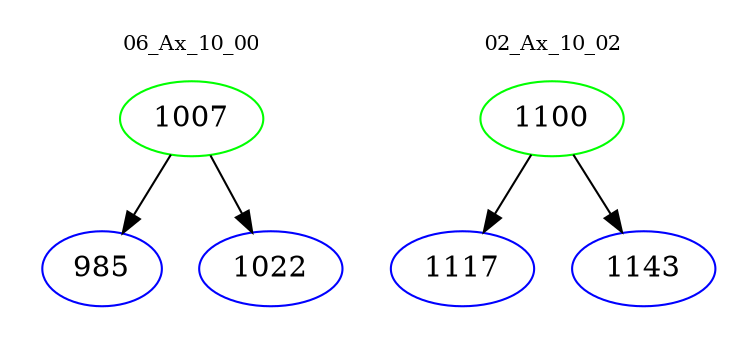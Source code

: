 digraph{
subgraph cluster_0 {
color = white
label = "06_Ax_10_00";
fontsize=10;
T0_1007 [label="1007", color="green"]
T0_1007 -> T0_985 [color="black"]
T0_985 [label="985", color="blue"]
T0_1007 -> T0_1022 [color="black"]
T0_1022 [label="1022", color="blue"]
}
subgraph cluster_1 {
color = white
label = "02_Ax_10_02";
fontsize=10;
T1_1100 [label="1100", color="green"]
T1_1100 -> T1_1117 [color="black"]
T1_1117 [label="1117", color="blue"]
T1_1100 -> T1_1143 [color="black"]
T1_1143 [label="1143", color="blue"]
}
}
